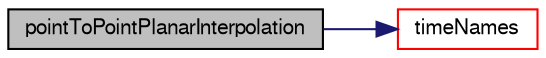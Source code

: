 digraph "pointToPointPlanarInterpolation"
{
  bgcolor="transparent";
  edge [fontname="FreeSans",fontsize="10",labelfontname="FreeSans",labelfontsize="10"];
  node [fontname="FreeSans",fontsize="10",shape=record];
  rankdir="LR";
  Node2 [label="pointToPointPlanarInterpolation",height=0.2,width=0.4,color="black", fillcolor="grey75", style="filled", fontcolor="black"];
  Node2 -> Node3 [color="midnightblue",fontsize="10",style="solid",fontname="FreeSans"];
  Node3 [label="timeNames",height=0.2,width=0.4,color="red",URL="$a25534.html#ae0fcf9176c33d1e533236a7ae49fbea6",tooltip="Helper: extract words of times. "];
}
